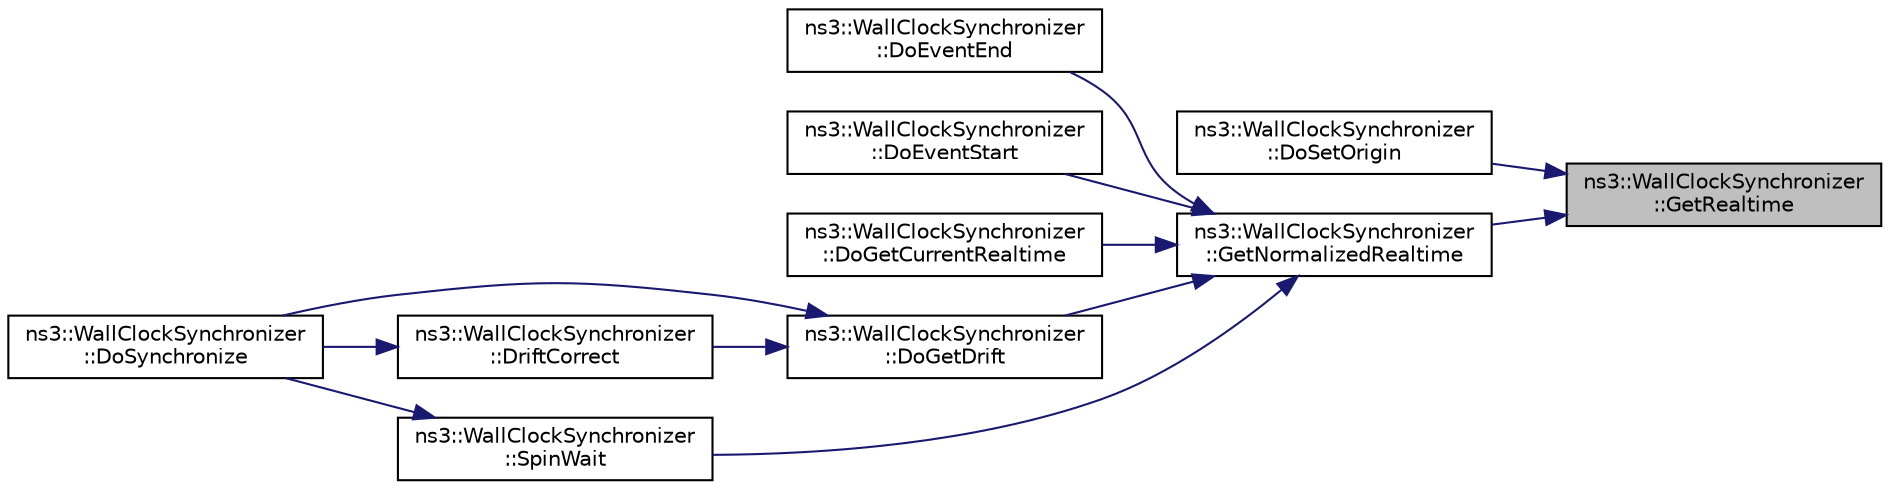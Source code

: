 digraph "ns3::WallClockSynchronizer::GetRealtime"
{
 // LATEX_PDF_SIZE
  edge [fontname="Helvetica",fontsize="10",labelfontname="Helvetica",labelfontsize="10"];
  node [fontname="Helvetica",fontsize="10",shape=record];
  rankdir="RL";
  Node1 [label="ns3::WallClockSynchronizer\l::GetRealtime",height=0.2,width=0.4,color="black", fillcolor="grey75", style="filled", fontcolor="black",tooltip="Get the current absolute real time (in ns since the epoch)."];
  Node1 -> Node2 [dir="back",color="midnightblue",fontsize="10",style="solid",fontname="Helvetica"];
  Node2 [label="ns3::WallClockSynchronizer\l::DoSetOrigin",height=0.2,width=0.4,color="black", fillcolor="white", style="filled",URL="$classns3_1_1_wall_clock_synchronizer.html#a02506cfe3b04fc38adf900dde5785d49",tooltip="Establish a correspondence between a simulation time and a wall-clock (real) time."];
  Node1 -> Node3 [dir="back",color="midnightblue",fontsize="10",style="solid",fontname="Helvetica"];
  Node3 [label="ns3::WallClockSynchronizer\l::GetNormalizedRealtime",height=0.2,width=0.4,color="black", fillcolor="white", style="filled",URL="$classns3_1_1_wall_clock_synchronizer.html#a1a9757f294c7677e211b19ef10867780",tooltip="Get the current normalized real time, in ns."];
  Node3 -> Node4 [dir="back",color="midnightblue",fontsize="10",style="solid",fontname="Helvetica"];
  Node4 [label="ns3::WallClockSynchronizer\l::DoEventEnd",height=0.2,width=0.4,color="black", fillcolor="white", style="filled",URL="$classns3_1_1_wall_clock_synchronizer.html#adcd280b6ae11a7a1e3f9c4ee6a99aff3",tooltip="Return the amount of real time elapsed since the last call to EventStart."];
  Node3 -> Node5 [dir="back",color="midnightblue",fontsize="10",style="solid",fontname="Helvetica"];
  Node5 [label="ns3::WallClockSynchronizer\l::DoEventStart",height=0.2,width=0.4,color="black", fillcolor="white", style="filled",URL="$classns3_1_1_wall_clock_synchronizer.html#ac38fdef4f4c95aff0db1a5873415eadf",tooltip="Record the normalized real time at which the current event is starting execution."];
  Node3 -> Node6 [dir="back",color="midnightblue",fontsize="10",style="solid",fontname="Helvetica"];
  Node6 [label="ns3::WallClockSynchronizer\l::DoGetCurrentRealtime",height=0.2,width=0.4,color="black", fillcolor="white", style="filled",URL="$classns3_1_1_wall_clock_synchronizer.html#a8cf87080dc50fa9713ae182bfdd3155e",tooltip="Retrieve the value of the origin of the underlying normalized wall clock time in Time resolution unit..."];
  Node3 -> Node7 [dir="back",color="midnightblue",fontsize="10",style="solid",fontname="Helvetica"];
  Node7 [label="ns3::WallClockSynchronizer\l::DoGetDrift",height=0.2,width=0.4,color="black", fillcolor="white", style="filled",URL="$classns3_1_1_wall_clock_synchronizer.html#a8f7eb1d2c3fd95183d566f8aa67a4282",tooltip="Get the drift between the real time clock used to synchronize the simulation and the current simulati..."];
  Node7 -> Node8 [dir="back",color="midnightblue",fontsize="10",style="solid",fontname="Helvetica"];
  Node8 [label="ns3::WallClockSynchronizer\l::DoSynchronize",height=0.2,width=0.4,color="black", fillcolor="white", style="filled",URL="$classns3_1_1_wall_clock_synchronizer.html#a2239c8d81f229d97bf4a3585031fb5ea",tooltip="Wait until the real time is in sync with the specified simulation time."];
  Node7 -> Node9 [dir="back",color="midnightblue",fontsize="10",style="solid",fontname="Helvetica"];
  Node9 [label="ns3::WallClockSynchronizer\l::DriftCorrect",height=0.2,width=0.4,color="black", fillcolor="white", style="filled",URL="$classns3_1_1_wall_clock_synchronizer.html#af9eaa5c3014c416b69176fa2234aee90",tooltip="Compute a correction to the nominal delay to account for realtime drift since the last DoSynchronize."];
  Node9 -> Node8 [dir="back",color="midnightblue",fontsize="10",style="solid",fontname="Helvetica"];
  Node3 -> Node10 [dir="back",color="midnightblue",fontsize="10",style="solid",fontname="Helvetica"];
  Node10 [label="ns3::WallClockSynchronizer\l::SpinWait",height=0.2,width=0.4,color="black", fillcolor="white", style="filled",URL="$classns3_1_1_wall_clock_synchronizer.html#aa236882980f6c82e0e7f716e670e5c1f",tooltip="Do a busy-wait until the normalized realtime equals the argument or the condition variable becomes tr..."];
  Node10 -> Node8 [dir="back",color="midnightblue",fontsize="10",style="solid",fontname="Helvetica"];
}
